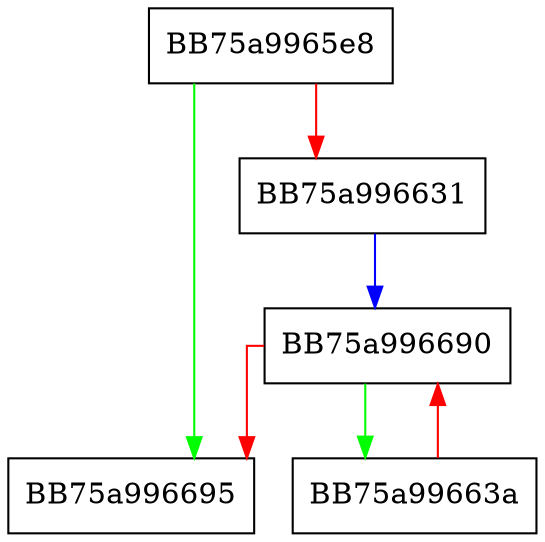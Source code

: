 digraph incompatible_processes_imp {
  node [shape="box"];
  graph [splines=ortho];
  BB75a9965e8 -> BB75a996695 [color="green"];
  BB75a9965e8 -> BB75a996631 [color="red"];
  BB75a996631 -> BB75a996690 [color="blue"];
  BB75a99663a -> BB75a996690 [color="red"];
  BB75a996690 -> BB75a99663a [color="green"];
  BB75a996690 -> BB75a996695 [color="red"];
}